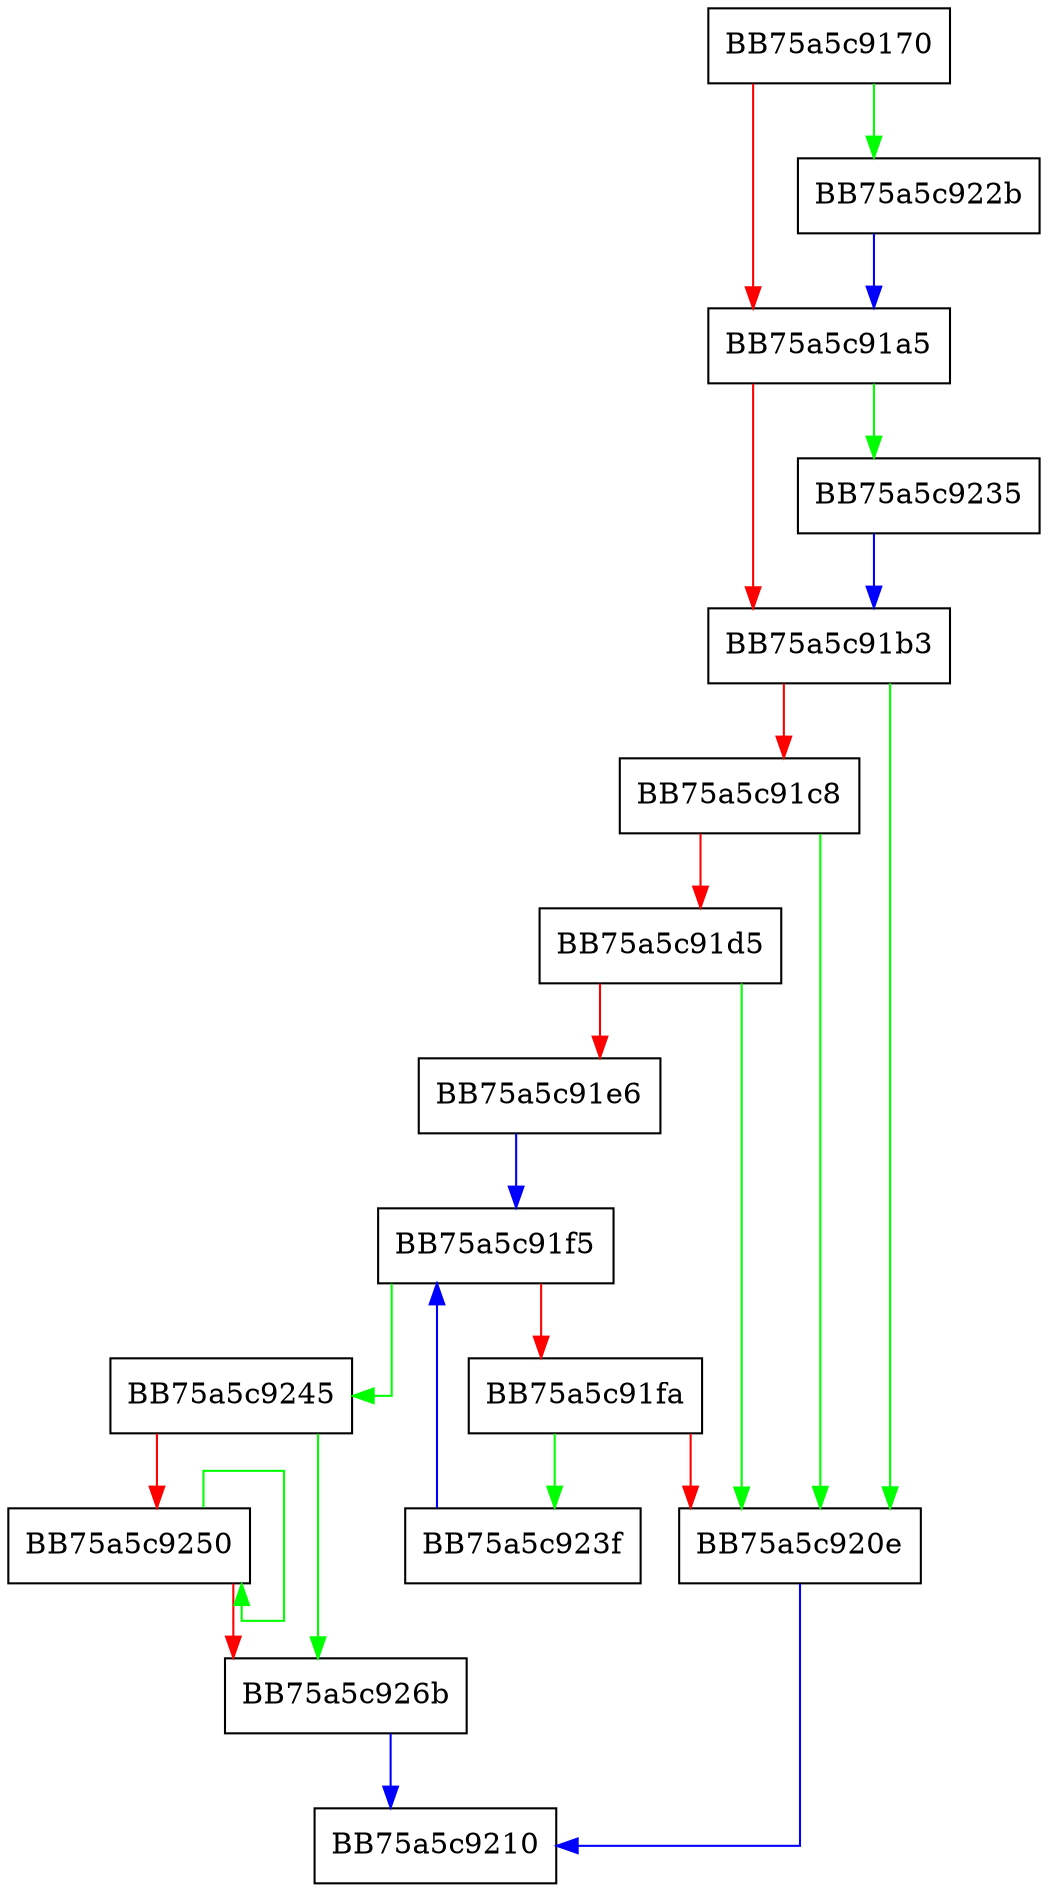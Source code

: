 digraph xray_probe_stepar {
  node [shape="box"];
  graph [splines=ortho];
  BB75a5c9170 -> BB75a5c922b [color="green"];
  BB75a5c9170 -> BB75a5c91a5 [color="red"];
  BB75a5c91a5 -> BB75a5c9235 [color="green"];
  BB75a5c91a5 -> BB75a5c91b3 [color="red"];
  BB75a5c91b3 -> BB75a5c920e [color="green"];
  BB75a5c91b3 -> BB75a5c91c8 [color="red"];
  BB75a5c91c8 -> BB75a5c920e [color="green"];
  BB75a5c91c8 -> BB75a5c91d5 [color="red"];
  BB75a5c91d5 -> BB75a5c920e [color="green"];
  BB75a5c91d5 -> BB75a5c91e6 [color="red"];
  BB75a5c91e6 -> BB75a5c91f5 [color="blue"];
  BB75a5c91f5 -> BB75a5c9245 [color="green"];
  BB75a5c91f5 -> BB75a5c91fa [color="red"];
  BB75a5c91fa -> BB75a5c923f [color="green"];
  BB75a5c91fa -> BB75a5c920e [color="red"];
  BB75a5c920e -> BB75a5c9210 [color="blue"];
  BB75a5c922b -> BB75a5c91a5 [color="blue"];
  BB75a5c9235 -> BB75a5c91b3 [color="blue"];
  BB75a5c923f -> BB75a5c91f5 [color="blue"];
  BB75a5c9245 -> BB75a5c926b [color="green"];
  BB75a5c9245 -> BB75a5c9250 [color="red"];
  BB75a5c9250 -> BB75a5c9250 [color="green"];
  BB75a5c9250 -> BB75a5c926b [color="red"];
  BB75a5c926b -> BB75a5c9210 [color="blue"];
}